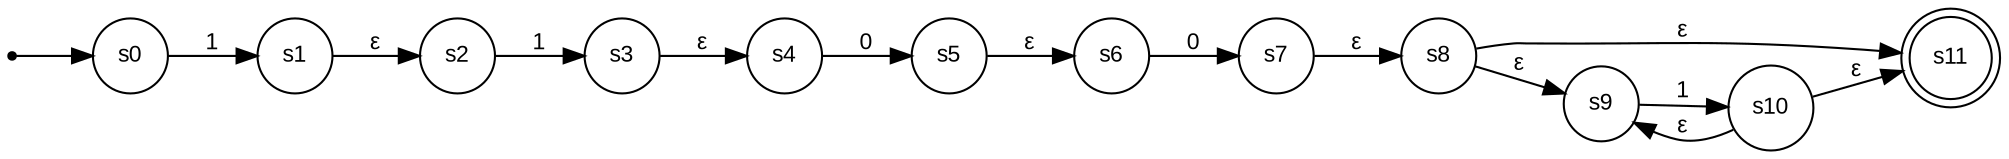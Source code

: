 digraph finite_state_machine {
	rankdir=LR;
	edge [fontname=arial,fontsize=11]
	node [fontname=arial,fontsize=11,shape=doublecircle];s11;
	node [shape=circle,size=8]
	start [shape=point]
	start -> s0
	s0 -> s1 [label=1]
	s1 -> s2 [label=ε]
	s2 -> s3 [label=1]
	s3 -> s4 [label=ε]
	s4 -> s5 [label=0]
	s5 -> s6 [label=ε]
	s6 -> s7 [label=0]
	s7 -> s8 [label=ε]
	s8 -> s9 [label=ε]
	s8 -> s11 [label=ε]
	s9 -> s10 [label=1]
	s10 -> s9 [label=ε]
	s10 -> s11 [label=ε]
}



